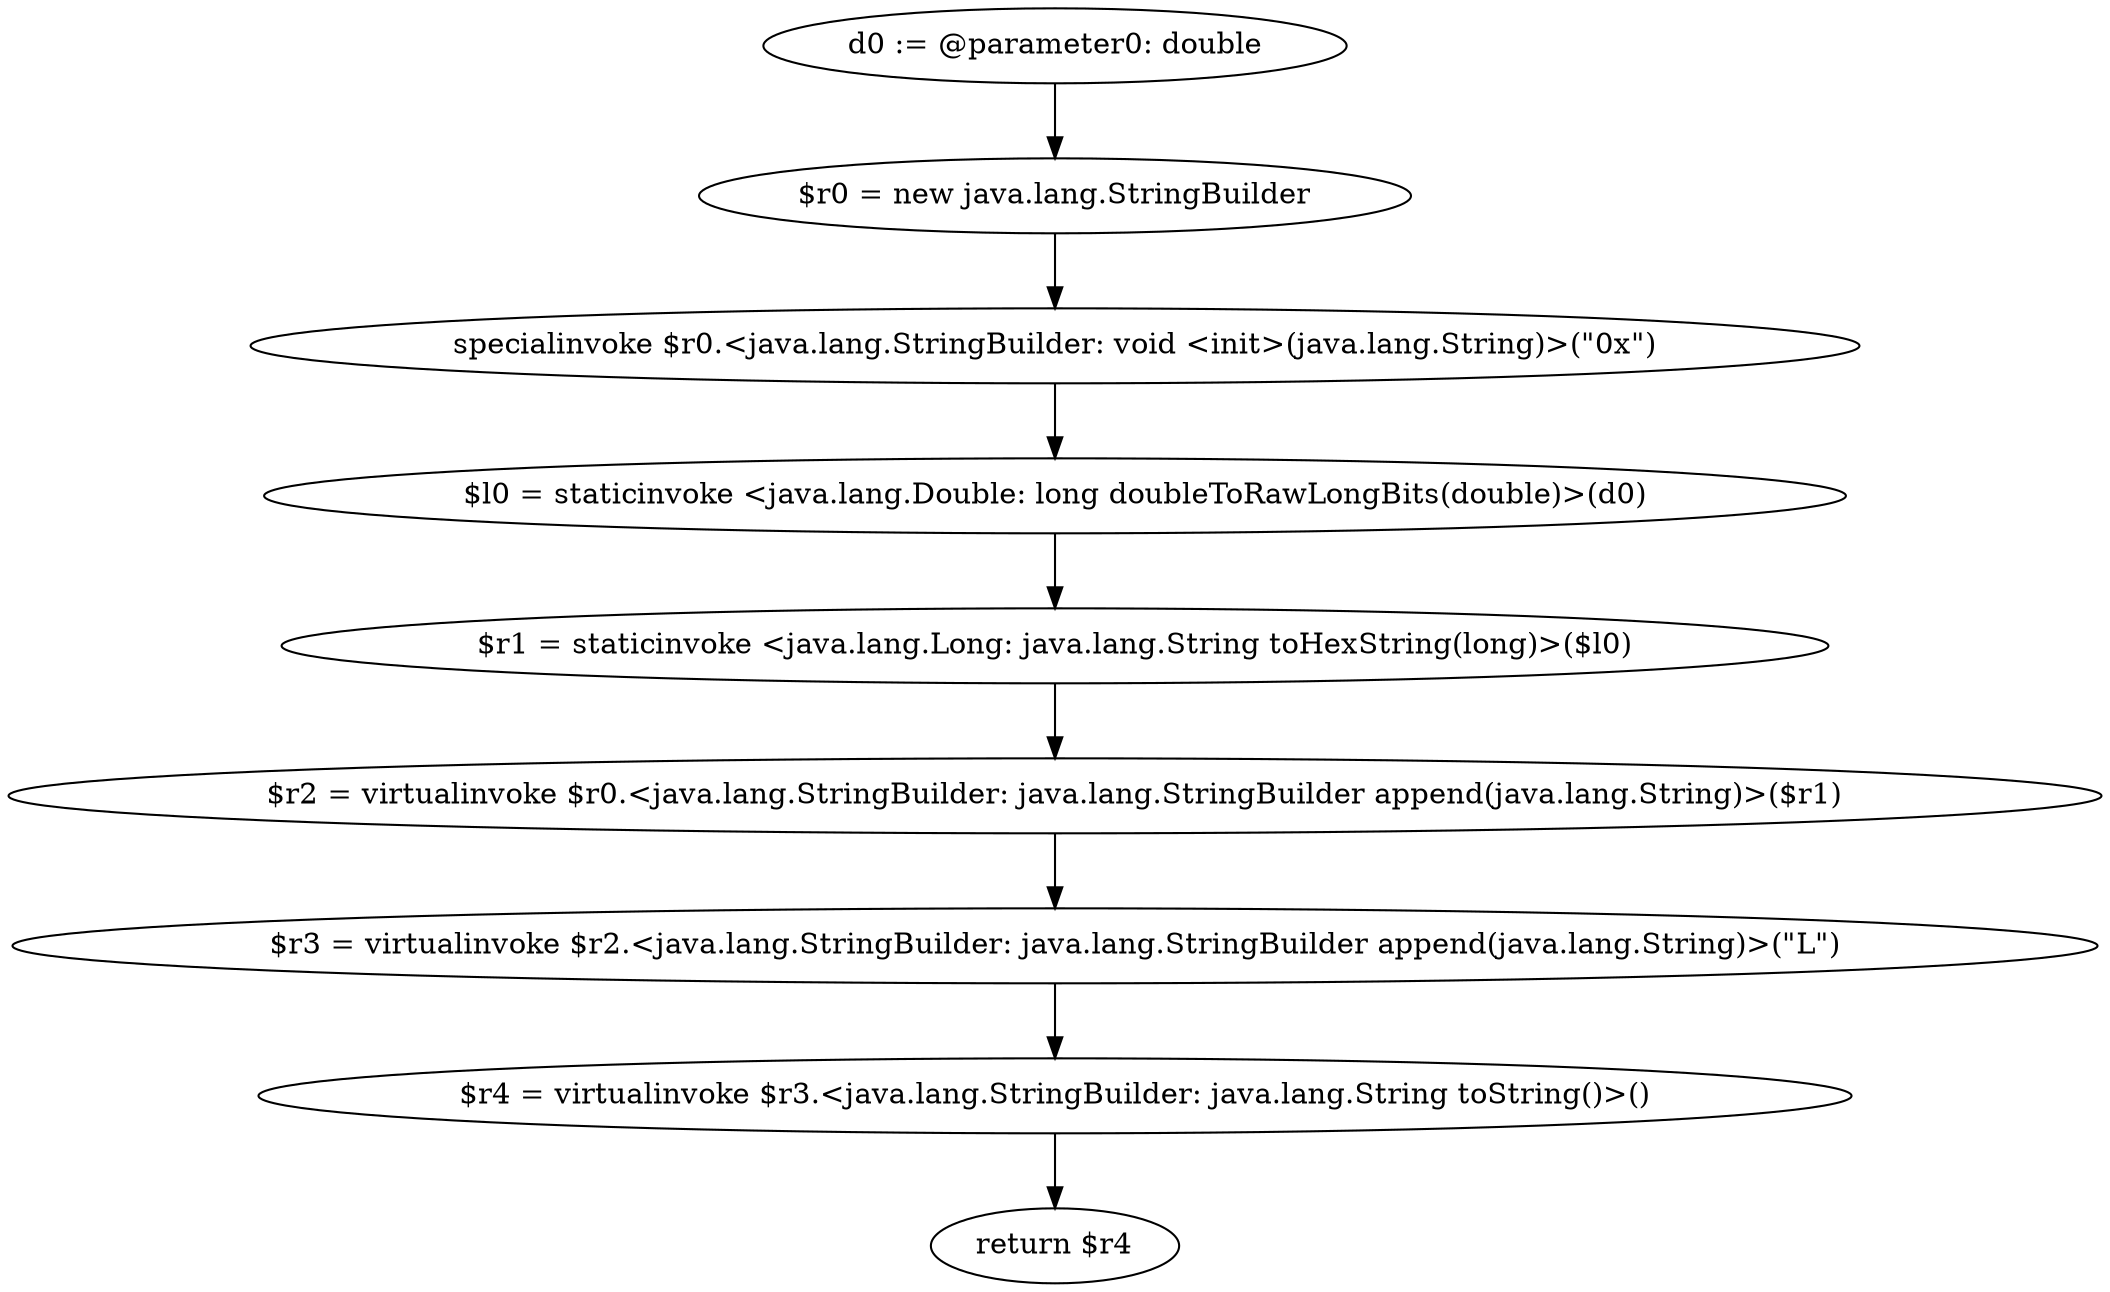 digraph "unitGraph" {
    "d0 := @parameter0: double"
    "$r0 = new java.lang.StringBuilder"
    "specialinvoke $r0.<java.lang.StringBuilder: void <init>(java.lang.String)>(\"0x\")"
    "$l0 = staticinvoke <java.lang.Double: long doubleToRawLongBits(double)>(d0)"
    "$r1 = staticinvoke <java.lang.Long: java.lang.String toHexString(long)>($l0)"
    "$r2 = virtualinvoke $r0.<java.lang.StringBuilder: java.lang.StringBuilder append(java.lang.String)>($r1)"
    "$r3 = virtualinvoke $r2.<java.lang.StringBuilder: java.lang.StringBuilder append(java.lang.String)>(\"L\")"
    "$r4 = virtualinvoke $r3.<java.lang.StringBuilder: java.lang.String toString()>()"
    "return $r4"
    "d0 := @parameter0: double"->"$r0 = new java.lang.StringBuilder";
    "$r0 = new java.lang.StringBuilder"->"specialinvoke $r0.<java.lang.StringBuilder: void <init>(java.lang.String)>(\"0x\")";
    "specialinvoke $r0.<java.lang.StringBuilder: void <init>(java.lang.String)>(\"0x\")"->"$l0 = staticinvoke <java.lang.Double: long doubleToRawLongBits(double)>(d0)";
    "$l0 = staticinvoke <java.lang.Double: long doubleToRawLongBits(double)>(d0)"->"$r1 = staticinvoke <java.lang.Long: java.lang.String toHexString(long)>($l0)";
    "$r1 = staticinvoke <java.lang.Long: java.lang.String toHexString(long)>($l0)"->"$r2 = virtualinvoke $r0.<java.lang.StringBuilder: java.lang.StringBuilder append(java.lang.String)>($r1)";
    "$r2 = virtualinvoke $r0.<java.lang.StringBuilder: java.lang.StringBuilder append(java.lang.String)>($r1)"->"$r3 = virtualinvoke $r2.<java.lang.StringBuilder: java.lang.StringBuilder append(java.lang.String)>(\"L\")";
    "$r3 = virtualinvoke $r2.<java.lang.StringBuilder: java.lang.StringBuilder append(java.lang.String)>(\"L\")"->"$r4 = virtualinvoke $r3.<java.lang.StringBuilder: java.lang.String toString()>()";
    "$r4 = virtualinvoke $r3.<java.lang.StringBuilder: java.lang.String toString()>()"->"return $r4";
}
